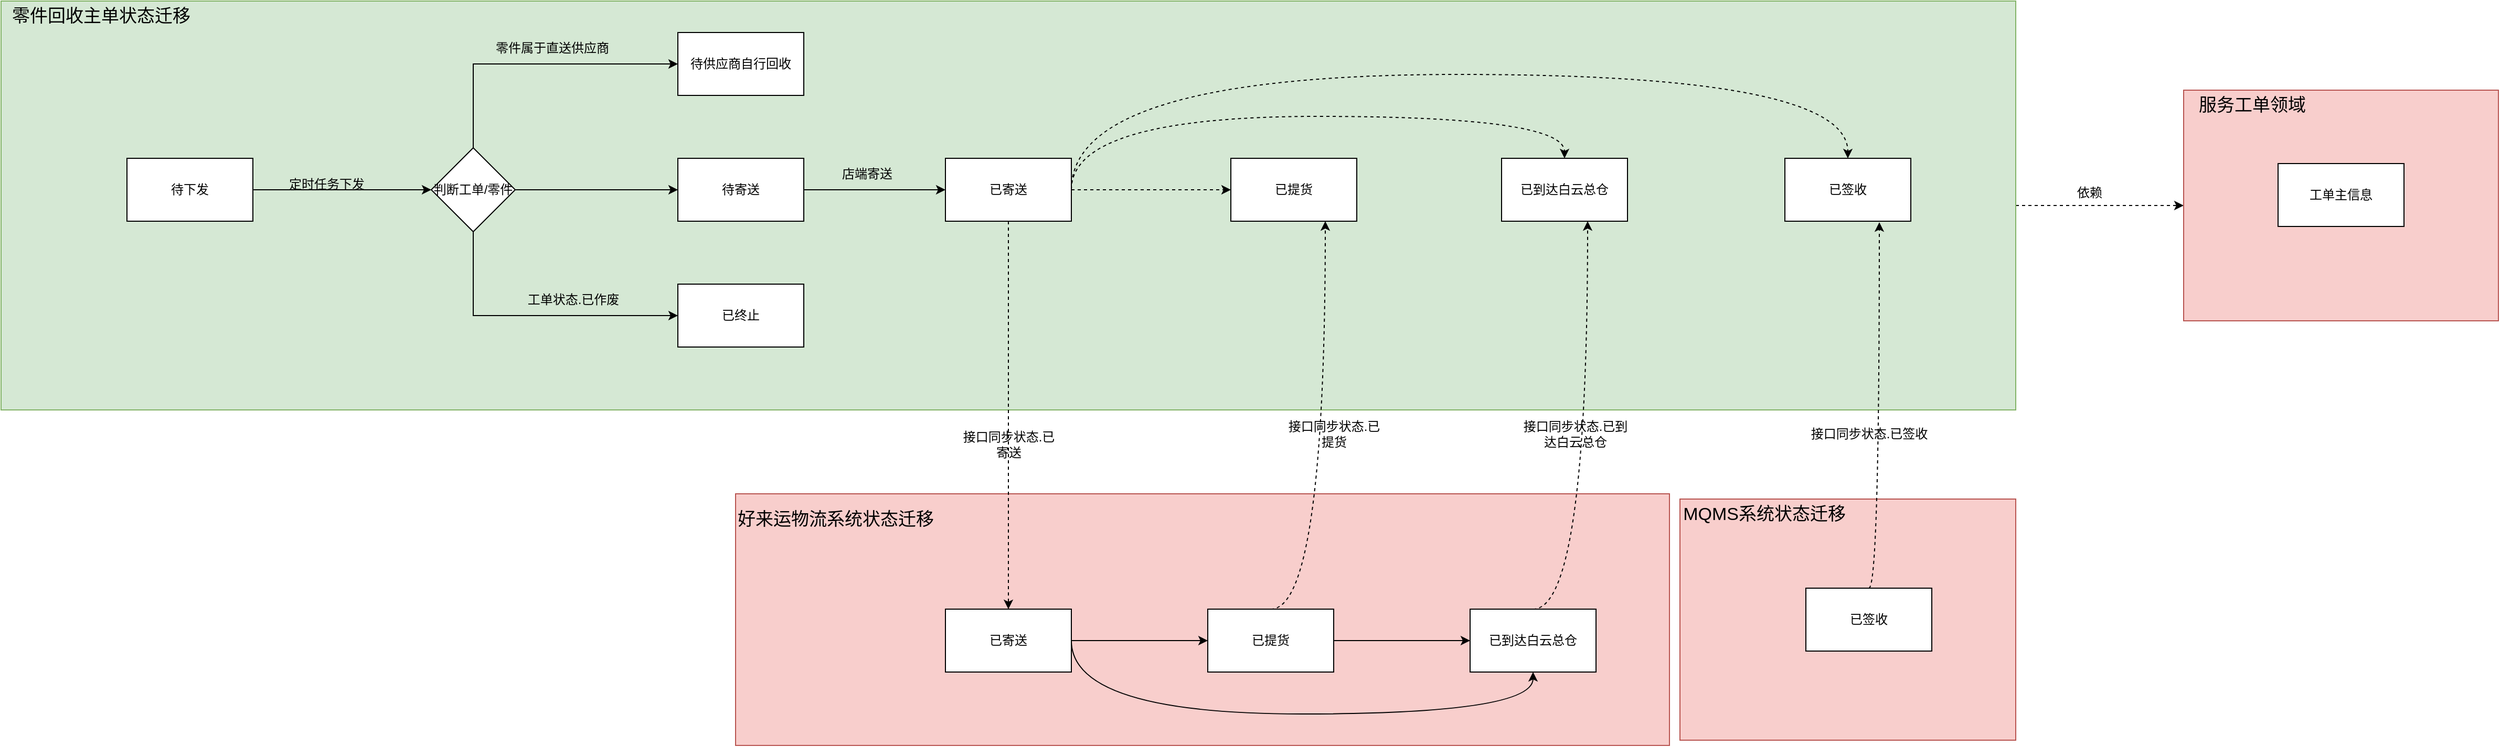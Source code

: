 <mxfile version="24.2.3" type="github">
  <diagram id="C5RBs43oDa-KdzZeNtuy" name="Page-1">
    <mxGraphModel dx="3221" dy="1245" grid="1" gridSize="10" guides="1" tooltips="1" connect="1" arrows="1" fold="1" page="1" pageScale="1" pageWidth="827" pageHeight="1169" background="none" math="0" shadow="0">
      <root>
        <mxCell id="WIyWlLk6GJQsqaUBKTNV-0" />
        <mxCell id="WIyWlLk6GJQsqaUBKTNV-1" parent="WIyWlLk6GJQsqaUBKTNV-0" />
        <mxCell id="wVPLwSVuaTRjPJKXqYtX-100" style="edgeStyle=orthogonalEdgeStyle;rounded=0;orthogonalLoop=1;jettySize=auto;html=1;exitX=1;exitY=0.5;exitDx=0;exitDy=0;dashed=1;" edge="1" parent="WIyWlLk6GJQsqaUBKTNV-1" source="wVPLwSVuaTRjPJKXqYtX-40" target="wVPLwSVuaTRjPJKXqYtX-96">
          <mxGeometry relative="1" as="geometry" />
        </mxCell>
        <mxCell id="wVPLwSVuaTRjPJKXqYtX-40" value="" style="rounded=0;whiteSpace=wrap;html=1;fillColor=#d5e8d4;strokeColor=#82b366;" vertex="1" parent="WIyWlLk6GJQsqaUBKTNV-1">
          <mxGeometry x="-300" y="40" width="1920" height="390" as="geometry" />
        </mxCell>
        <mxCell id="wVPLwSVuaTRjPJKXqYtX-50" style="edgeStyle=orthogonalEdgeStyle;rounded=0;orthogonalLoop=1;jettySize=auto;html=1;exitX=1;exitY=0.5;exitDx=0;exitDy=0;" edge="1" parent="WIyWlLk6GJQsqaUBKTNV-1" source="wVPLwSVuaTRjPJKXqYtX-41" target="wVPLwSVuaTRjPJKXqYtX-43">
          <mxGeometry relative="1" as="geometry" />
        </mxCell>
        <mxCell id="wVPLwSVuaTRjPJKXqYtX-41" value="待下发" style="rounded=0;whiteSpace=wrap;html=1;" vertex="1" parent="WIyWlLk6GJQsqaUBKTNV-1">
          <mxGeometry x="-180" y="190" width="120" height="60" as="geometry" />
        </mxCell>
        <mxCell id="wVPLwSVuaTRjPJKXqYtX-42" value="待供应商自行回收" style="whiteSpace=wrap;html=1;" vertex="1" parent="WIyWlLk6GJQsqaUBKTNV-1">
          <mxGeometry x="345" y="70" width="120" height="60" as="geometry" />
        </mxCell>
        <mxCell id="wVPLwSVuaTRjPJKXqYtX-51" style="edgeStyle=orthogonalEdgeStyle;rounded=0;orthogonalLoop=1;jettySize=auto;html=1;exitX=1;exitY=0.5;exitDx=0;exitDy=0;entryX=0;entryY=0.5;entryDx=0;entryDy=0;" edge="1" parent="WIyWlLk6GJQsqaUBKTNV-1" source="wVPLwSVuaTRjPJKXqYtX-43" target="wVPLwSVuaTRjPJKXqYtX-44">
          <mxGeometry relative="1" as="geometry" />
        </mxCell>
        <mxCell id="wVPLwSVuaTRjPJKXqYtX-52" style="edgeStyle=orthogonalEdgeStyle;rounded=0;orthogonalLoop=1;jettySize=auto;html=1;exitX=0.5;exitY=0;exitDx=0;exitDy=0;entryX=0;entryY=0.5;entryDx=0;entryDy=0;" edge="1" parent="WIyWlLk6GJQsqaUBKTNV-1" source="wVPLwSVuaTRjPJKXqYtX-43" target="wVPLwSVuaTRjPJKXqYtX-42">
          <mxGeometry relative="1" as="geometry" />
        </mxCell>
        <mxCell id="wVPLwSVuaTRjPJKXqYtX-53" style="edgeStyle=orthogonalEdgeStyle;rounded=0;orthogonalLoop=1;jettySize=auto;html=1;exitX=0.5;exitY=1;exitDx=0;exitDy=0;entryX=0;entryY=0.5;entryDx=0;entryDy=0;" edge="1" parent="WIyWlLk6GJQsqaUBKTNV-1" source="wVPLwSVuaTRjPJKXqYtX-43" target="wVPLwSVuaTRjPJKXqYtX-45">
          <mxGeometry relative="1" as="geometry" />
        </mxCell>
        <mxCell id="wVPLwSVuaTRjPJKXqYtX-43" value="判断工单/零件" style="rhombus;whiteSpace=wrap;html=1;" vertex="1" parent="WIyWlLk6GJQsqaUBKTNV-1">
          <mxGeometry x="110" y="180" width="80" height="80" as="geometry" />
        </mxCell>
        <mxCell id="wVPLwSVuaTRjPJKXqYtX-54" style="edgeStyle=orthogonalEdgeStyle;rounded=0;orthogonalLoop=1;jettySize=auto;html=1;exitX=1;exitY=0.5;exitDx=0;exitDy=0;" edge="1" parent="WIyWlLk6GJQsqaUBKTNV-1" source="wVPLwSVuaTRjPJKXqYtX-44" target="wVPLwSVuaTRjPJKXqYtX-46">
          <mxGeometry relative="1" as="geometry" />
        </mxCell>
        <mxCell id="wVPLwSVuaTRjPJKXqYtX-44" value="待寄送" style="whiteSpace=wrap;html=1;" vertex="1" parent="WIyWlLk6GJQsqaUBKTNV-1">
          <mxGeometry x="345" y="190" width="120" height="60" as="geometry" />
        </mxCell>
        <mxCell id="wVPLwSVuaTRjPJKXqYtX-45" value="已终止" style="whiteSpace=wrap;html=1;" vertex="1" parent="WIyWlLk6GJQsqaUBKTNV-1">
          <mxGeometry x="345" y="310" width="120" height="60" as="geometry" />
        </mxCell>
        <mxCell id="wVPLwSVuaTRjPJKXqYtX-55" style="edgeStyle=orthogonalEdgeStyle;rounded=0;orthogonalLoop=1;jettySize=auto;html=1;exitX=1;exitY=0.5;exitDx=0;exitDy=0;dashed=1;" edge="1" parent="WIyWlLk6GJQsqaUBKTNV-1" source="wVPLwSVuaTRjPJKXqYtX-46" target="wVPLwSVuaTRjPJKXqYtX-47">
          <mxGeometry relative="1" as="geometry" />
        </mxCell>
        <mxCell id="wVPLwSVuaTRjPJKXqYtX-56" style="edgeStyle=orthogonalEdgeStyle;rounded=0;orthogonalLoop=1;jettySize=auto;html=1;exitX=1;exitY=0.5;exitDx=0;exitDy=0;dashed=1;curved=1;" edge="1" parent="WIyWlLk6GJQsqaUBKTNV-1" source="wVPLwSVuaTRjPJKXqYtX-46" target="wVPLwSVuaTRjPJKXqYtX-48">
          <mxGeometry relative="1" as="geometry">
            <Array as="points">
              <mxPoint x="720" y="150" />
              <mxPoint x="1190" y="150" />
            </Array>
          </mxGeometry>
        </mxCell>
        <mxCell id="wVPLwSVuaTRjPJKXqYtX-57" style="edgeStyle=orthogonalEdgeStyle;rounded=0;orthogonalLoop=1;jettySize=auto;html=1;exitX=1;exitY=0.5;exitDx=0;exitDy=0;dashed=1;curved=1;" edge="1" parent="WIyWlLk6GJQsqaUBKTNV-1" source="wVPLwSVuaTRjPJKXqYtX-46" target="wVPLwSVuaTRjPJKXqYtX-49">
          <mxGeometry relative="1" as="geometry">
            <Array as="points">
              <mxPoint x="720" y="110" />
              <mxPoint x="1460" y="110" />
            </Array>
          </mxGeometry>
        </mxCell>
        <mxCell id="wVPLwSVuaTRjPJKXqYtX-46" value="已寄送" style="whiteSpace=wrap;html=1;" vertex="1" parent="WIyWlLk6GJQsqaUBKTNV-1">
          <mxGeometry x="600" y="190" width="120" height="60" as="geometry" />
        </mxCell>
        <mxCell id="wVPLwSVuaTRjPJKXqYtX-47" value="已提货" style="whiteSpace=wrap;html=1;" vertex="1" parent="WIyWlLk6GJQsqaUBKTNV-1">
          <mxGeometry x="872" y="190" width="120" height="60" as="geometry" />
        </mxCell>
        <mxCell id="wVPLwSVuaTRjPJKXqYtX-48" value="已到达白云总仓" style="whiteSpace=wrap;html=1;" vertex="1" parent="WIyWlLk6GJQsqaUBKTNV-1">
          <mxGeometry x="1130" y="190" width="120" height="60" as="geometry" />
        </mxCell>
        <mxCell id="wVPLwSVuaTRjPJKXqYtX-49" value="已签收" style="whiteSpace=wrap;html=1;" vertex="1" parent="WIyWlLk6GJQsqaUBKTNV-1">
          <mxGeometry x="1400" y="190" width="120" height="60" as="geometry" />
        </mxCell>
        <mxCell id="wVPLwSVuaTRjPJKXqYtX-58" value="定时任务下发" style="text;html=1;align=center;verticalAlign=middle;resizable=0;points=[];autosize=1;strokeColor=none;fillColor=none;" vertex="1" parent="WIyWlLk6GJQsqaUBKTNV-1">
          <mxGeometry x="-40" y="200" width="100" height="30" as="geometry" />
        </mxCell>
        <mxCell id="wVPLwSVuaTRjPJKXqYtX-59" value="零件属于直送供应商" style="text;html=1;align=center;verticalAlign=middle;resizable=0;points=[];autosize=1;strokeColor=none;fillColor=none;" vertex="1" parent="WIyWlLk6GJQsqaUBKTNV-1">
          <mxGeometry x="160" y="70" width="130" height="30" as="geometry" />
        </mxCell>
        <mxCell id="wVPLwSVuaTRjPJKXqYtX-60" value="工单状态.已作废" style="text;html=1;align=center;verticalAlign=middle;resizable=0;points=[];autosize=1;strokeColor=none;fillColor=none;" vertex="1" parent="WIyWlLk6GJQsqaUBKTNV-1">
          <mxGeometry x="190" y="310" width="110" height="30" as="geometry" />
        </mxCell>
        <mxCell id="wVPLwSVuaTRjPJKXqYtX-62" value="店端寄送" style="text;html=1;align=center;verticalAlign=middle;resizable=0;points=[];autosize=1;strokeColor=none;fillColor=none;" vertex="1" parent="WIyWlLk6GJQsqaUBKTNV-1">
          <mxGeometry x="490" y="190" width="70" height="30" as="geometry" />
        </mxCell>
        <mxCell id="wVPLwSVuaTRjPJKXqYtX-63" value="零件回收主单状态迁移" style="text;html=1;align=center;verticalAlign=middle;resizable=0;points=[];autosize=1;strokeColor=none;fillColor=none;fontSize=17;" vertex="1" parent="WIyWlLk6GJQsqaUBKTNV-1">
          <mxGeometry x="-300" y="40" width="190" height="30" as="geometry" />
        </mxCell>
        <mxCell id="wVPLwSVuaTRjPJKXqYtX-64" value="" style="rounded=0;whiteSpace=wrap;html=1;fillColor=#f8cecc;strokeColor=#b85450;" vertex="1" parent="WIyWlLk6GJQsqaUBKTNV-1">
          <mxGeometry x="400" y="510" width="890" height="240" as="geometry" />
        </mxCell>
        <mxCell id="wVPLwSVuaTRjPJKXqYtX-65" value="好来运物流系统状态迁移" style="text;html=1;align=center;verticalAlign=middle;resizable=0;points=[];autosize=1;strokeColor=none;fillColor=none;fontSize=17;" vertex="1" parent="WIyWlLk6GJQsqaUBKTNV-1">
          <mxGeometry x="390" y="520" width="210" height="30" as="geometry" />
        </mxCell>
        <mxCell id="wVPLwSVuaTRjPJKXqYtX-79" style="edgeStyle=orthogonalEdgeStyle;rounded=0;orthogonalLoop=1;jettySize=auto;html=1;exitX=1;exitY=0.5;exitDx=0;exitDy=0;" edge="1" parent="WIyWlLk6GJQsqaUBKTNV-1" source="wVPLwSVuaTRjPJKXqYtX-67" target="wVPLwSVuaTRjPJKXqYtX-68">
          <mxGeometry relative="1" as="geometry" />
        </mxCell>
        <mxCell id="wVPLwSVuaTRjPJKXqYtX-81" style="edgeStyle=orthogonalEdgeStyle;rounded=0;orthogonalLoop=1;jettySize=auto;html=1;exitX=0.5;exitY=0;exitDx=0;exitDy=0;entryX=0.75;entryY=1;entryDx=0;entryDy=0;curved=1;dashed=1;startArrow=none;startFill=0;" edge="1" parent="WIyWlLk6GJQsqaUBKTNV-1" source="wVPLwSVuaTRjPJKXqYtX-67" target="wVPLwSVuaTRjPJKXqYtX-47">
          <mxGeometry relative="1" as="geometry">
            <Array as="points">
              <mxPoint x="962" y="620" />
            </Array>
          </mxGeometry>
        </mxCell>
        <mxCell id="wVPLwSVuaTRjPJKXqYtX-67" value="已提货" style="whiteSpace=wrap;html=1;" vertex="1" parent="WIyWlLk6GJQsqaUBKTNV-1">
          <mxGeometry x="850" y="620" width="120" height="60" as="geometry" />
        </mxCell>
        <mxCell id="wVPLwSVuaTRjPJKXqYtX-68" value="已到达白云总仓" style="whiteSpace=wrap;html=1;" vertex="1" parent="WIyWlLk6GJQsqaUBKTNV-1">
          <mxGeometry x="1100" y="620" width="120" height="60" as="geometry" />
        </mxCell>
        <mxCell id="wVPLwSVuaTRjPJKXqYtX-69" value="" style="rounded=0;whiteSpace=wrap;html=1;fillColor=#f8cecc;strokeColor=#b85450;" vertex="1" parent="WIyWlLk6GJQsqaUBKTNV-1">
          <mxGeometry x="1300" y="515" width="320" height="230" as="geometry" />
        </mxCell>
        <mxCell id="wVPLwSVuaTRjPJKXqYtX-70" value="MQMS系统状态迁移" style="text;html=1;align=center;verticalAlign=middle;resizable=0;points=[];autosize=1;strokeColor=none;fillColor=none;fontSize=17;" vertex="1" parent="WIyWlLk6GJQsqaUBKTNV-1">
          <mxGeometry x="1290" y="515" width="180" height="30" as="geometry" />
        </mxCell>
        <mxCell id="wVPLwSVuaTRjPJKXqYtX-71" value="已签收" style="whiteSpace=wrap;html=1;" vertex="1" parent="WIyWlLk6GJQsqaUBKTNV-1">
          <mxGeometry x="1420" y="600" width="120" height="60" as="geometry" />
        </mxCell>
        <mxCell id="wVPLwSVuaTRjPJKXqYtX-78" style="edgeStyle=orthogonalEdgeStyle;rounded=0;orthogonalLoop=1;jettySize=auto;html=1;exitX=1;exitY=0.5;exitDx=0;exitDy=0;entryX=0;entryY=0.5;entryDx=0;entryDy=0;" edge="1" parent="WIyWlLk6GJQsqaUBKTNV-1" source="wVPLwSVuaTRjPJKXqYtX-72" target="wVPLwSVuaTRjPJKXqYtX-67">
          <mxGeometry relative="1" as="geometry" />
        </mxCell>
        <mxCell id="wVPLwSVuaTRjPJKXqYtX-80" style="edgeStyle=orthogonalEdgeStyle;rounded=0;orthogonalLoop=1;jettySize=auto;html=1;exitX=1;exitY=0.5;exitDx=0;exitDy=0;curved=1;" edge="1" parent="WIyWlLk6GJQsqaUBKTNV-1" source="wVPLwSVuaTRjPJKXqYtX-72" target="wVPLwSVuaTRjPJKXqYtX-68">
          <mxGeometry relative="1" as="geometry">
            <Array as="points">
              <mxPoint x="720" y="720" />
              <mxPoint x="1160" y="720" />
            </Array>
          </mxGeometry>
        </mxCell>
        <mxCell id="wVPLwSVuaTRjPJKXqYtX-72" value="已寄送" style="whiteSpace=wrap;html=1;" vertex="1" parent="WIyWlLk6GJQsqaUBKTNV-1">
          <mxGeometry x="600" y="620" width="120" height="60" as="geometry" />
        </mxCell>
        <mxCell id="wVPLwSVuaTRjPJKXqYtX-82" value="接口同步状态.&lt;span style=&quot;text-wrap: wrap;&quot;&gt;已提货&lt;/span&gt;" style="text;html=1;align=center;verticalAlign=middle;resizable=0;points=[];autosize=1;strokeColor=none;fillColor=none;" vertex="1" parent="WIyWlLk6GJQsqaUBKTNV-1">
          <mxGeometry x="905" y="438" width="130" height="30" as="geometry" />
        </mxCell>
        <mxCell id="wVPLwSVuaTRjPJKXqYtX-83" style="edgeStyle=orthogonalEdgeStyle;rounded=0;orthogonalLoop=1;jettySize=auto;html=1;exitX=0.5;exitY=0;exitDx=0;exitDy=0;entryX=0.75;entryY=1;entryDx=0;entryDy=0;curved=1;dashed=1;" edge="1" parent="WIyWlLk6GJQsqaUBKTNV-1">
          <mxGeometry relative="1" as="geometry">
            <mxPoint x="1160" y="620" as="sourcePoint" />
            <mxPoint x="1212" y="250" as="targetPoint" />
            <Array as="points">
              <mxPoint x="1212" y="620" />
            </Array>
          </mxGeometry>
        </mxCell>
        <mxCell id="wVPLwSVuaTRjPJKXqYtX-84" value="接口同步状态.已&lt;span style=&quot;text-wrap: wrap;&quot;&gt;到达白云总仓&lt;/span&gt;" style="text;html=1;align=center;verticalAlign=middle;resizable=0;points=[];autosize=1;strokeColor=none;fillColor=none;" vertex="1" parent="WIyWlLk6GJQsqaUBKTNV-1">
          <mxGeometry x="1110" y="438" width="180" height="30" as="geometry" />
        </mxCell>
        <mxCell id="wVPLwSVuaTRjPJKXqYtX-85" style="edgeStyle=orthogonalEdgeStyle;rounded=0;orthogonalLoop=1;jettySize=auto;html=1;exitX=0.5;exitY=0;exitDx=0;exitDy=0;curved=1;dashed=1;" edge="1" parent="WIyWlLk6GJQsqaUBKTNV-1">
          <mxGeometry relative="1" as="geometry">
            <mxPoint x="1480" y="600" as="sourcePoint" />
            <mxPoint x="1490" y="251" as="targetPoint" />
            <Array as="points">
              <mxPoint x="1490" y="600" />
            </Array>
          </mxGeometry>
        </mxCell>
        <mxCell id="wVPLwSVuaTRjPJKXqYtX-86" style="edgeStyle=orthogonalEdgeStyle;rounded=0;orthogonalLoop=1;jettySize=auto;html=1;exitX=0.5;exitY=1;exitDx=0;exitDy=0;dashed=1;" edge="1" parent="WIyWlLk6GJQsqaUBKTNV-1" source="wVPLwSVuaTRjPJKXqYtX-46" target="wVPLwSVuaTRjPJKXqYtX-72">
          <mxGeometry relative="1" as="geometry" />
        </mxCell>
        <mxCell id="wVPLwSVuaTRjPJKXqYtX-87" value="&lt;span style=&quot;color: rgba(0, 0, 0, 0); font-family: monospace; font-size: 0px; text-align: start;&quot;&gt;%3CmxGraphModel%3E%3Croot%3E%3CmxCell%20id%3D%220%22%2F%3E%3CmxCell%20id%3D%221%22%20parent%3D%220%22%2F%3E%3CmxCell%20id%3D%222%22%20value%3D%22%E6%8E%A5%E5%8F%A3%E5%90%8C%E6%AD%A5%E7%8A%B6%E6%80%81.%26lt%3Bspan%20style%3D%26quot%3Btext-wrap%3A%20wrap%3B%26quot%3B%26gt%3B%E5%B7%B2%E6%8F%90%E8%B4%A7%26lt%3B%2Fspan%26gt%3B%22%20style%3D%22text%3Bhtml%3D1%3Balign%3Dcenter%3BverticalAlign%3Dmiddle%3Bresizable%3D0%3Bpoints%3D%5B%5D%3Bautosize%3D1%3BstrokeColor%3Dnone%3BfillColor%3Dnone%3B%22%20vertex%3D%221%22%20parent%3D%221%22%3E%3CmxGeometry%20x%3D%22905%22%20y%3D%22438%22%20width%3D%22130%22%20height%3D%2230%22%20as%3D%22geometry%22%2F%3E%3C%2FmxCell%3E%3C%2Froot%3E%3C%2FmxGraphModel%3E&lt;/span&gt;" style="text;html=1;align=center;verticalAlign=middle;resizable=0;points=[];autosize=1;strokeColor=none;fillColor=none;" vertex="1" parent="WIyWlLk6GJQsqaUBKTNV-1">
          <mxGeometry x="650" y="438" width="20" height="30" as="geometry" />
        </mxCell>
        <mxCell id="wVPLwSVuaTRjPJKXqYtX-88" value="接口同步状态.已签收" style="text;html=1;align=center;verticalAlign=middle;resizable=0;points=[];autosize=1;strokeColor=none;fillColor=none;" vertex="1" parent="WIyWlLk6GJQsqaUBKTNV-1">
          <mxGeometry x="1415" y="438" width="130" height="30" as="geometry" />
        </mxCell>
        <mxCell id="wVPLwSVuaTRjPJKXqYtX-92" value="接口同步状态.&lt;span style=&quot;text-wrap: wrap;&quot;&gt;已寄送&lt;/span&gt;" style="text;html=1;align=center;verticalAlign=middle;resizable=0;points=[];autosize=1;strokeColor=none;fillColor=none;" vertex="1" parent="WIyWlLk6GJQsqaUBKTNV-1">
          <mxGeometry x="595" y="448" width="130" height="30" as="geometry" />
        </mxCell>
        <mxCell id="wVPLwSVuaTRjPJKXqYtX-96" value="" style="rounded=0;whiteSpace=wrap;html=1;fillColor=#f8cecc;strokeColor=#b85450;" vertex="1" parent="WIyWlLk6GJQsqaUBKTNV-1">
          <mxGeometry x="1780" y="125" width="300" height="220" as="geometry" />
        </mxCell>
        <mxCell id="wVPLwSVuaTRjPJKXqYtX-97" value="服务工单领域" style="text;html=1;align=center;verticalAlign=middle;resizable=0;points=[];autosize=1;strokeColor=none;fillColor=none;fontSize=17;" vertex="1" parent="WIyWlLk6GJQsqaUBKTNV-1">
          <mxGeometry x="1780" y="125" width="130" height="30" as="geometry" />
        </mxCell>
        <mxCell id="wVPLwSVuaTRjPJKXqYtX-99" value="工单主信息" style="rounded=0;whiteSpace=wrap;html=1;" vertex="1" parent="WIyWlLk6GJQsqaUBKTNV-1">
          <mxGeometry x="1870" y="195" width="120" height="60" as="geometry" />
        </mxCell>
        <mxCell id="wVPLwSVuaTRjPJKXqYtX-101" value="依赖" style="text;html=1;align=center;verticalAlign=middle;resizable=0;points=[];autosize=1;strokeColor=none;fillColor=none;" vertex="1" parent="WIyWlLk6GJQsqaUBKTNV-1">
          <mxGeometry x="1665" y="208" width="50" height="30" as="geometry" />
        </mxCell>
      </root>
    </mxGraphModel>
  </diagram>
</mxfile>
